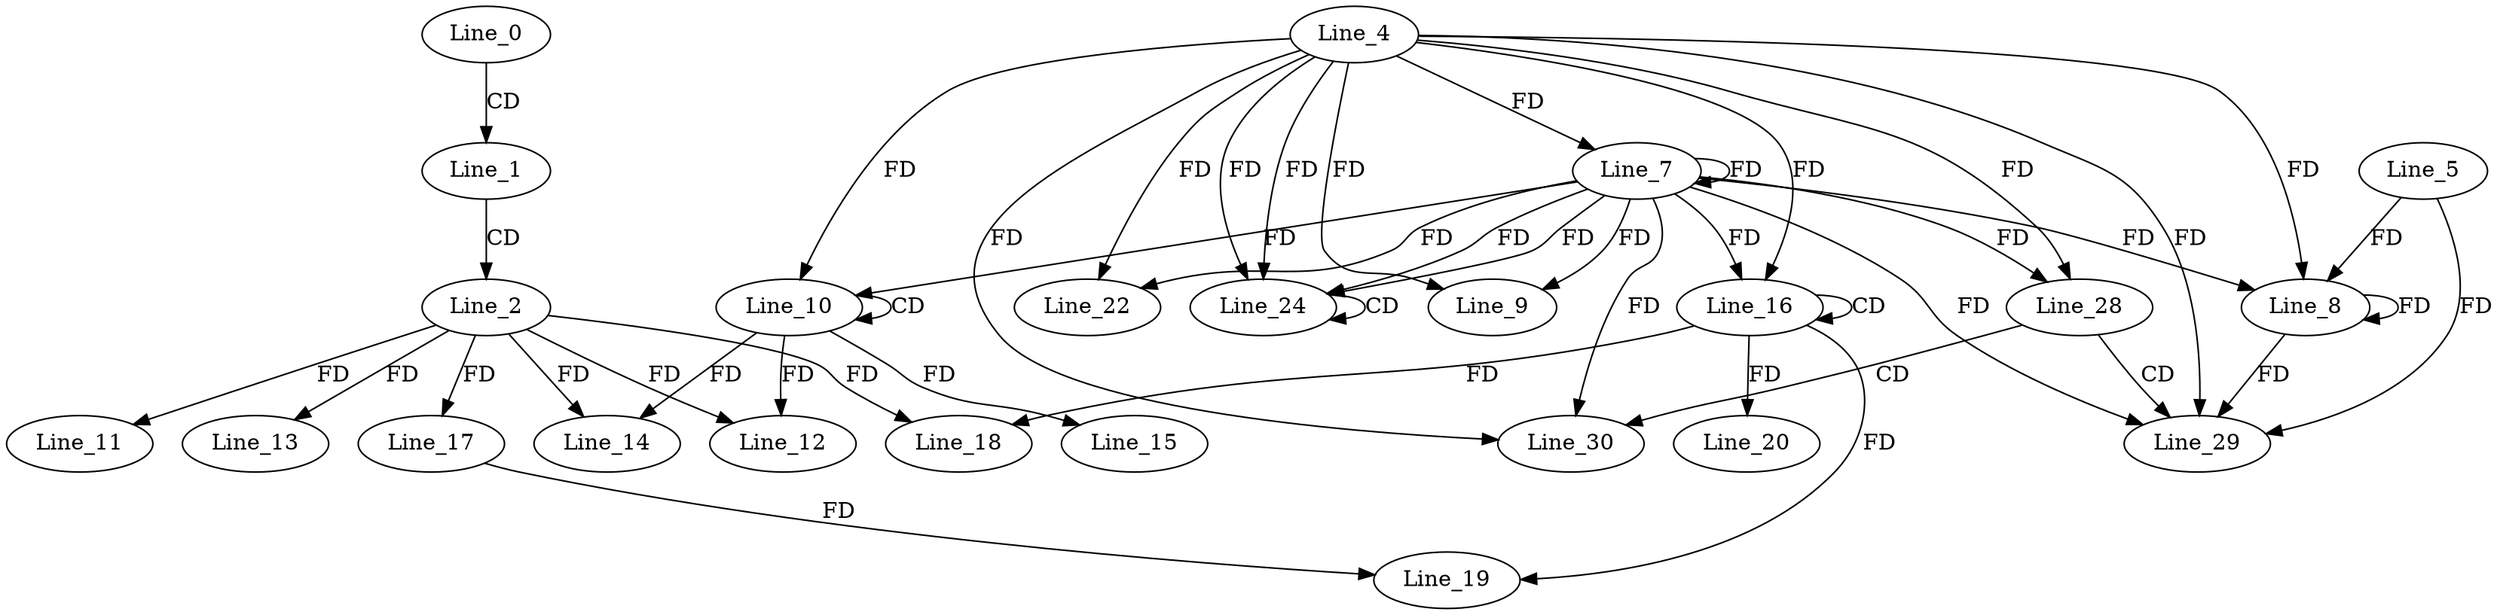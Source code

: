 digraph G {
  Line_0;
  Line_1;
  Line_2;
  Line_4;
  Line_7;
  Line_7;
  Line_5;
  Line_8;
  Line_8;
  Line_9;
  Line_10;
  Line_10;
  Line_11;
  Line_12;
  Line_12;
  Line_13;
  Line_14;
  Line_14;
  Line_15;
  Line_16;
  Line_16;
  Line_17;
  Line_18;
  Line_18;
  Line_19;
  Line_17;
  Line_19;
  Line_20;
  Line_22;
  Line_24;
  Line_24;
  Line_28;
  Line_29;
  Line_30;
  Line_0 -> Line_1 [ label="CD" ];
  Line_1 -> Line_2 [ label="CD" ];
  Line_4 -> Line_7 [ label="FD" ];
  Line_7 -> Line_7 [ label="FD" ];
  Line_5 -> Line_8 [ label="FD" ];
  Line_8 -> Line_8 [ label="FD" ];
  Line_4 -> Line_8 [ label="FD" ];
  Line_7 -> Line_8 [ label="FD" ];
  Line_4 -> Line_9 [ label="FD" ];
  Line_7 -> Line_9 [ label="FD" ];
  Line_10 -> Line_10 [ label="CD" ];
  Line_4 -> Line_10 [ label="FD" ];
  Line_7 -> Line_10 [ label="FD" ];
  Line_2 -> Line_11 [ label="FD" ];
  Line_10 -> Line_12 [ label="FD" ];
  Line_2 -> Line_12 [ label="FD" ];
  Line_2 -> Line_13 [ label="FD" ];
  Line_10 -> Line_14 [ label="FD" ];
  Line_2 -> Line_14 [ label="FD" ];
  Line_10 -> Line_15 [ label="FD" ];
  Line_16 -> Line_16 [ label="CD" ];
  Line_4 -> Line_16 [ label="FD" ];
  Line_7 -> Line_16 [ label="FD" ];
  Line_2 -> Line_17 [ label="FD" ];
  Line_16 -> Line_18 [ label="FD" ];
  Line_2 -> Line_18 [ label="FD" ];
  Line_16 -> Line_19 [ label="FD" ];
  Line_17 -> Line_19 [ label="FD" ];
  Line_16 -> Line_20 [ label="FD" ];
  Line_4 -> Line_22 [ label="FD" ];
  Line_7 -> Line_22 [ label="FD" ];
  Line_4 -> Line_24 [ label="FD" ];
  Line_7 -> Line_24 [ label="FD" ];
  Line_24 -> Line_24 [ label="CD" ];
  Line_4 -> Line_24 [ label="FD" ];
  Line_7 -> Line_24 [ label="FD" ];
  Line_4 -> Line_28 [ label="FD" ];
  Line_7 -> Line_28 [ label="FD" ];
  Line_28 -> Line_29 [ label="CD" ];
  Line_4 -> Line_29 [ label="FD" ];
  Line_7 -> Line_29 [ label="FD" ];
  Line_5 -> Line_29 [ label="FD" ];
  Line_8 -> Line_29 [ label="FD" ];
  Line_28 -> Line_30 [ label="CD" ];
  Line_4 -> Line_30 [ label="FD" ];
  Line_7 -> Line_30 [ label="FD" ];
}
